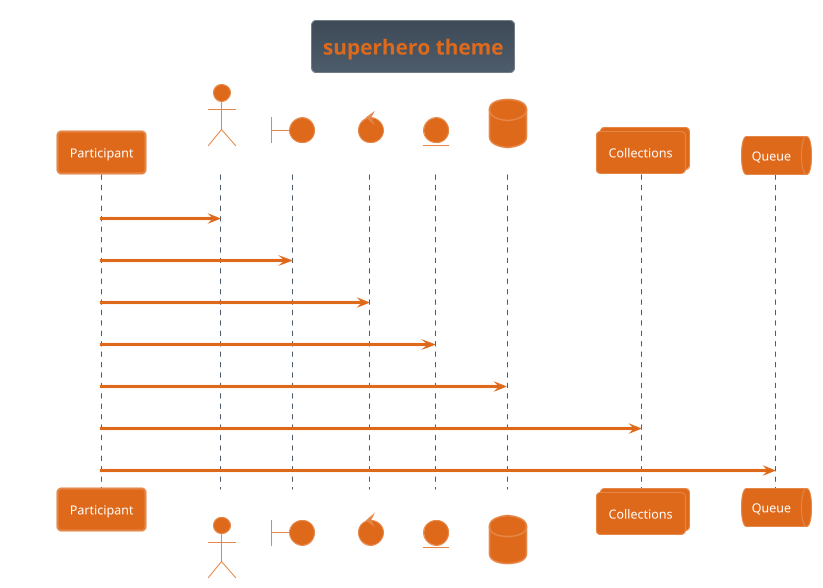 ' Do not edit
' Theme Gallery
' autogenerated by script
'
@startuml
!theme superhero
title superhero theme
participant Participant as Foo
actor       Actor       as Foo1
boundary    Boundary    as Foo2
control     Control     as Foo3
entity      Entity      as Foo4
database    Database    as Foo5
collections Collections as Foo6
queue       Queue       as Foo7
Foo -> Foo1 : To actor 
Foo -> Foo2 : To boundary
Foo -> Foo3 : To control
Foo -> Foo4 : To entity
Foo -> Foo5 : To database
Foo -> Foo6 : To collections
Foo -> Foo7 : To queue
@enduml
